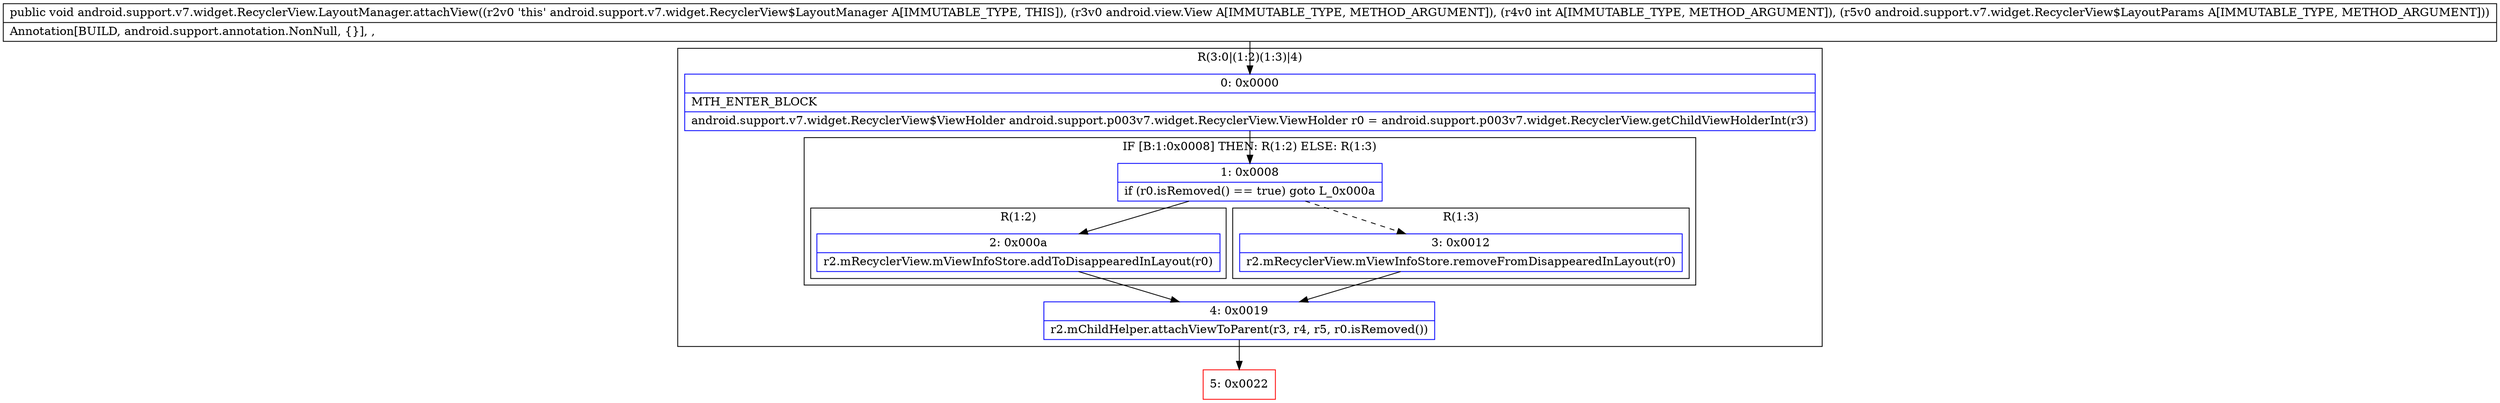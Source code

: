 digraph "CFG forandroid.support.v7.widget.RecyclerView.LayoutManager.attachView(Landroid\/view\/View;ILandroid\/support\/v7\/widget\/RecyclerView$LayoutParams;)V" {
subgraph cluster_Region_1302841288 {
label = "R(3:0|(1:2)(1:3)|4)";
node [shape=record,color=blue];
Node_0 [shape=record,label="{0\:\ 0x0000|MTH_ENTER_BLOCK\l|android.support.v7.widget.RecyclerView$ViewHolder android.support.p003v7.widget.RecyclerView.ViewHolder r0 = android.support.p003v7.widget.RecyclerView.getChildViewHolderInt(r3)\l}"];
subgraph cluster_IfRegion_1012944602 {
label = "IF [B:1:0x0008] THEN: R(1:2) ELSE: R(1:3)";
node [shape=record,color=blue];
Node_1 [shape=record,label="{1\:\ 0x0008|if (r0.isRemoved() == true) goto L_0x000a\l}"];
subgraph cluster_Region_1426733797 {
label = "R(1:2)";
node [shape=record,color=blue];
Node_2 [shape=record,label="{2\:\ 0x000a|r2.mRecyclerView.mViewInfoStore.addToDisappearedInLayout(r0)\l}"];
}
subgraph cluster_Region_2134321722 {
label = "R(1:3)";
node [shape=record,color=blue];
Node_3 [shape=record,label="{3\:\ 0x0012|r2.mRecyclerView.mViewInfoStore.removeFromDisappearedInLayout(r0)\l}"];
}
}
Node_4 [shape=record,label="{4\:\ 0x0019|r2.mChildHelper.attachViewToParent(r3, r4, r5, r0.isRemoved())\l}"];
}
Node_5 [shape=record,color=red,label="{5\:\ 0x0022}"];
MethodNode[shape=record,label="{public void android.support.v7.widget.RecyclerView.LayoutManager.attachView((r2v0 'this' android.support.v7.widget.RecyclerView$LayoutManager A[IMMUTABLE_TYPE, THIS]), (r3v0 android.view.View A[IMMUTABLE_TYPE, METHOD_ARGUMENT]), (r4v0 int A[IMMUTABLE_TYPE, METHOD_ARGUMENT]), (r5v0 android.support.v7.widget.RecyclerView$LayoutParams A[IMMUTABLE_TYPE, METHOD_ARGUMENT]))  | Annotation[BUILD, android.support.annotation.NonNull, \{\}], , \l}"];
MethodNode -> Node_0;
Node_0 -> Node_1;
Node_1 -> Node_2;
Node_1 -> Node_3[style=dashed];
Node_2 -> Node_4;
Node_3 -> Node_4;
Node_4 -> Node_5;
}

